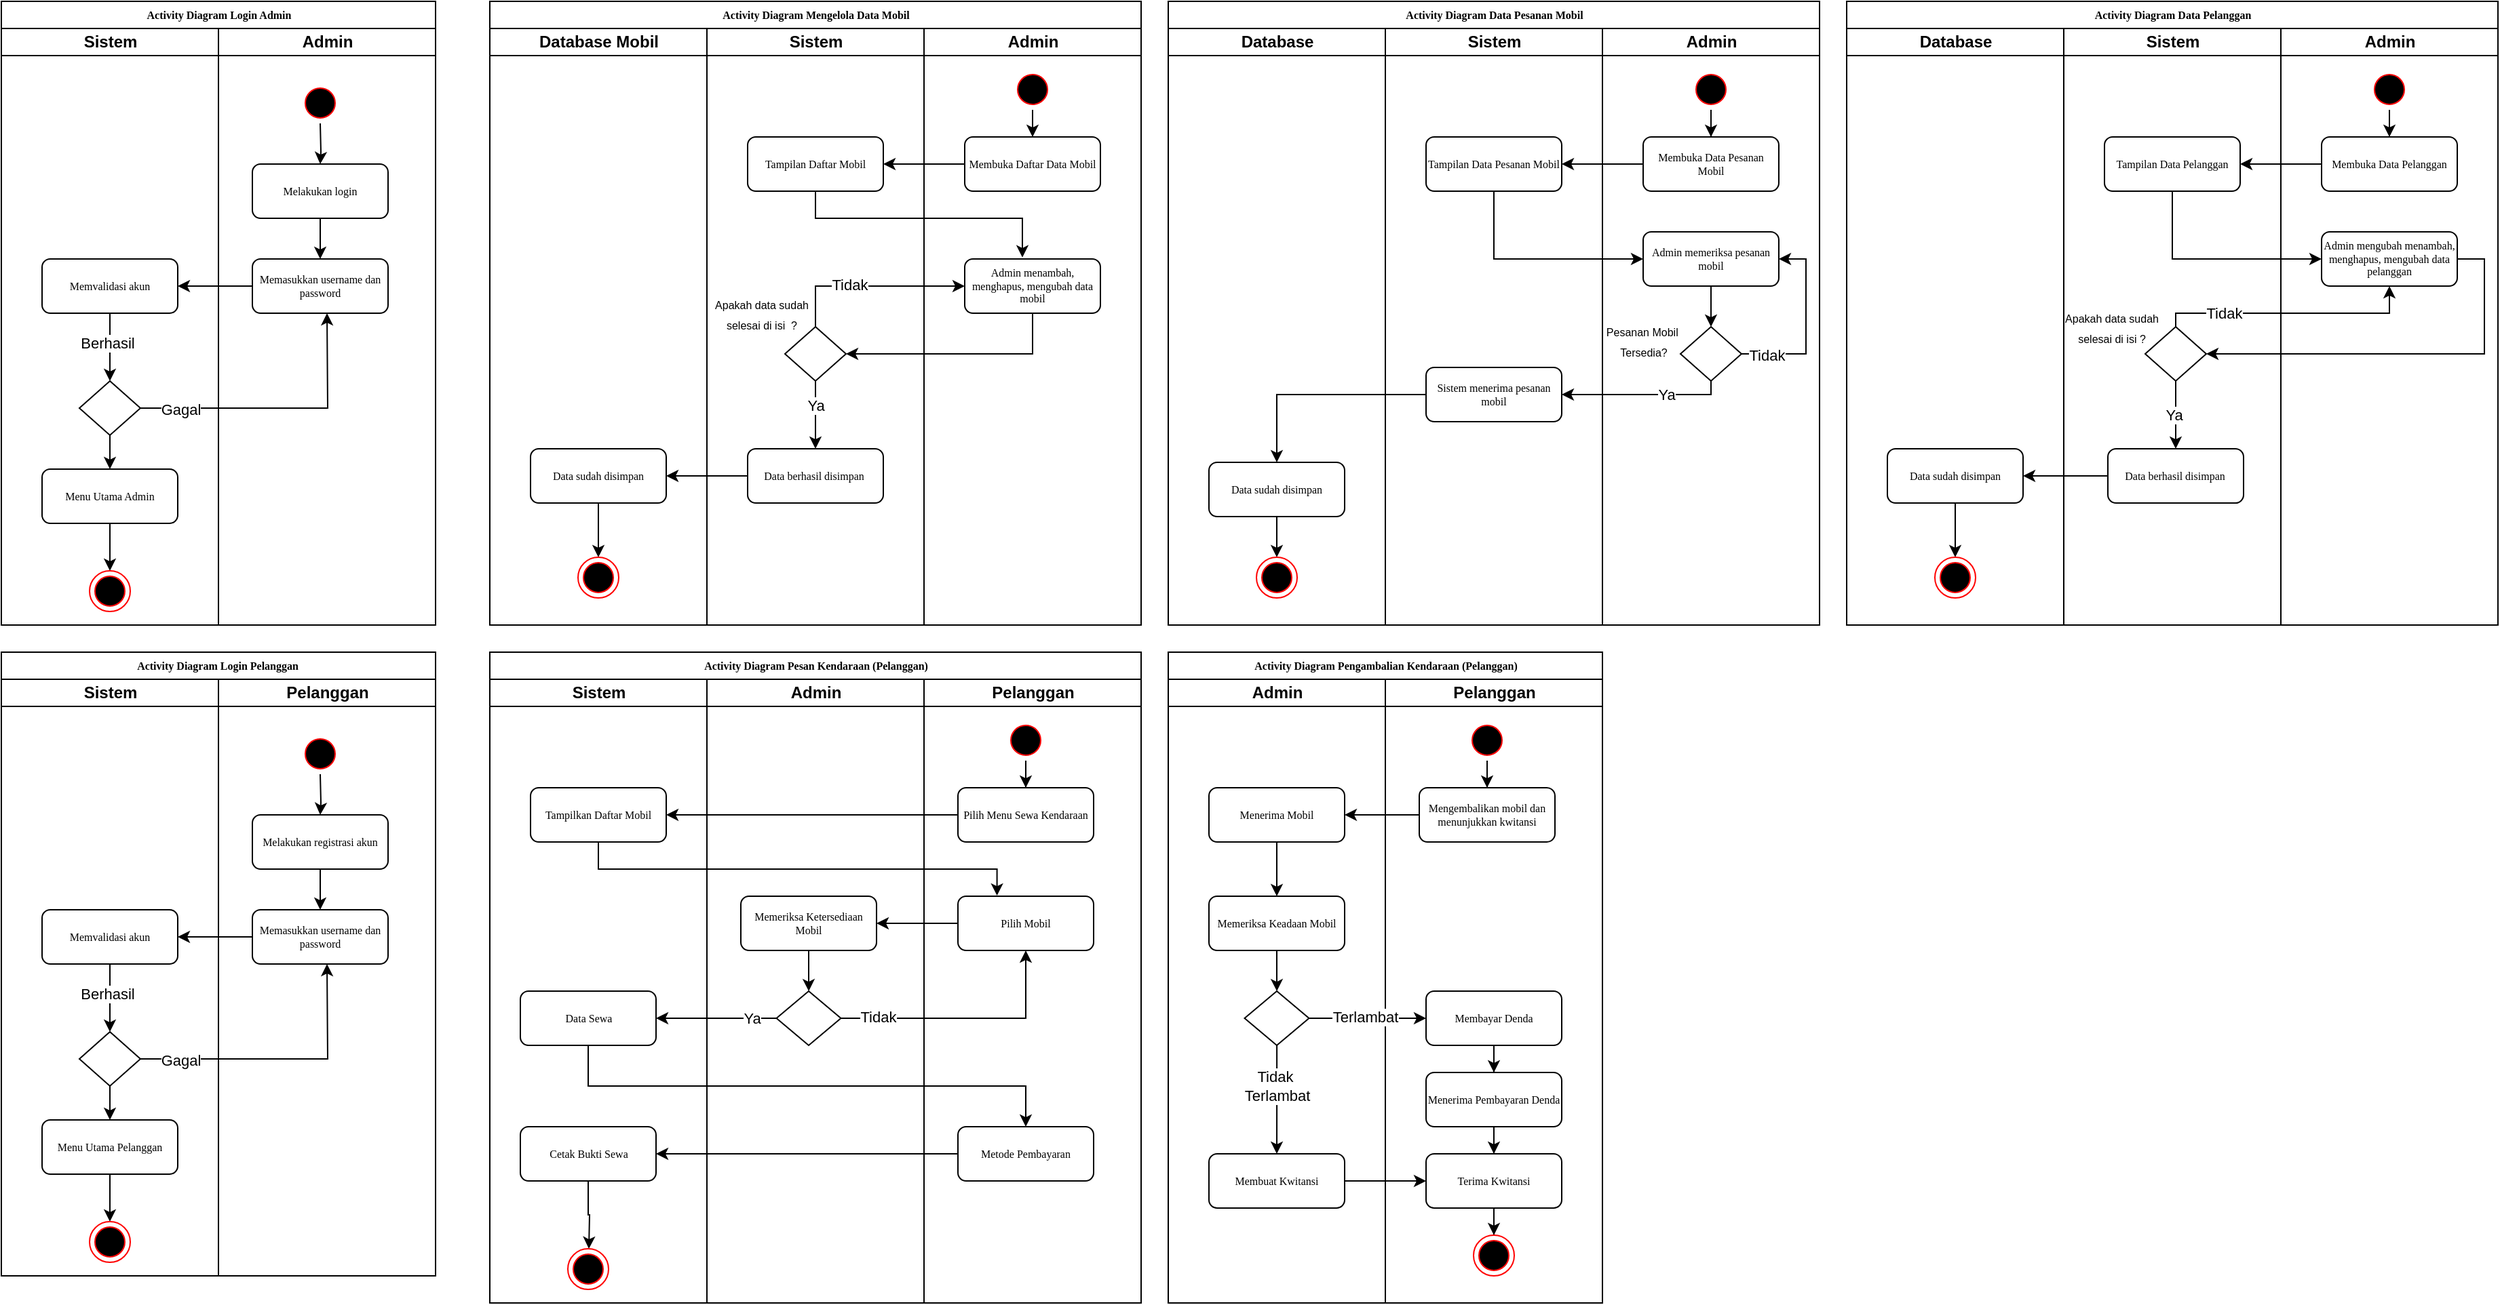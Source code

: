 <mxfile version="24.7.17">
  <diagram name="Activity Diagram" id="74e2e168-ea6b-b213-b513-2b3c1d86103e">
    <mxGraphModel dx="677" dy="403" grid="1" gridSize="10" guides="1" tooltips="1" connect="1" arrows="1" fold="1" page="1" pageScale="1" pageWidth="1100" pageHeight="850" background="none" math="0" shadow="0">
      <root>
        <mxCell id="0" />
        <mxCell id="1" parent="0" />
        <mxCell id="77e6c97f196da883-1" value="Activity Diagram Login Admin" style="swimlane;html=1;childLayout=stackLayout;startSize=20;rounded=0;shadow=0;labelBackgroundColor=none;strokeWidth=1;fontFamily=Verdana;fontSize=8;align=center;" parent="1" vertex="1">
          <mxGeometry x="70" y="40" width="320" height="460" as="geometry" />
        </mxCell>
        <mxCell id="77e6c97f196da883-2" value="Sistem" style="swimlane;html=1;startSize=20;" parent="77e6c97f196da883-1" vertex="1">
          <mxGeometry y="20" width="160" height="440" as="geometry" />
        </mxCell>
        <mxCell id="lRHYsXjtXDdycnp0o3Fx-38" value="" style="edgeStyle=orthogonalEdgeStyle;rounded=0;orthogonalLoop=1;jettySize=auto;html=1;" parent="77e6c97f196da883-2" source="77e6c97f196da883-9" target="lRHYsXjtXDdycnp0o3Fx-37" edge="1">
          <mxGeometry relative="1" as="geometry" />
        </mxCell>
        <mxCell id="lRHYsXjtXDdycnp0o3Fx-41" value="Berhasil" style="edgeLabel;html=1;align=center;verticalAlign=middle;resizable=0;points=[];" parent="lRHYsXjtXDdycnp0o3Fx-38" vertex="1" connectable="0">
          <mxGeometry x="-0.15" y="-2" relative="1" as="geometry">
            <mxPoint as="offset" />
          </mxGeometry>
        </mxCell>
        <mxCell id="77e6c97f196da883-9" value="Memvalidasi akun" style="rounded=1;whiteSpace=wrap;html=1;shadow=0;labelBackgroundColor=none;strokeWidth=1;fontFamily=Verdana;fontSize=8;align=center;" parent="77e6c97f196da883-2" vertex="1">
          <mxGeometry x="30" y="170" width="100" height="40" as="geometry" />
        </mxCell>
        <mxCell id="lRHYsXjtXDdycnp0o3Fx-12" value="" style="edgeStyle=orthogonalEdgeStyle;rounded=0;orthogonalLoop=1;jettySize=auto;html=1;" parent="77e6c97f196da883-2" source="77e6c97f196da883-10" edge="1">
          <mxGeometry relative="1" as="geometry">
            <mxPoint x="80" y="400" as="targetPoint" />
          </mxGeometry>
        </mxCell>
        <mxCell id="77e6c97f196da883-10" value="Menu Utama Admin" style="rounded=1;whiteSpace=wrap;html=1;shadow=0;labelBackgroundColor=none;strokeWidth=1;fontFamily=Verdana;fontSize=8;align=center;" parent="77e6c97f196da883-2" vertex="1">
          <mxGeometry x="30" y="325" width="100" height="40" as="geometry" />
        </mxCell>
        <mxCell id="lRHYsXjtXDdycnp0o3Fx-46" style="edgeStyle=orthogonalEdgeStyle;rounded=0;orthogonalLoop=1;jettySize=auto;html=1;" parent="77e6c97f196da883-2" source="lRHYsXjtXDdycnp0o3Fx-37" target="77e6c97f196da883-10" edge="1">
          <mxGeometry relative="1" as="geometry" />
        </mxCell>
        <mxCell id="lRHYsXjtXDdycnp0o3Fx-37" value="" style="rhombus;whiteSpace=wrap;html=1;" parent="77e6c97f196da883-2" vertex="1">
          <mxGeometry x="57.5" y="260" width="45" height="40" as="geometry" />
        </mxCell>
        <mxCell id="5DnZMwM4dFeDvAwFSHyr-3" value="" style="ellipse;html=1;shape=endState;fillColor=#000000;strokeColor=#ff0000;" parent="77e6c97f196da883-2" vertex="1">
          <mxGeometry x="65" y="400" width="30" height="30" as="geometry" />
        </mxCell>
        <mxCell id="77e6c97f196da883-3" value="Admin" style="swimlane;html=1;startSize=20;" parent="77e6c97f196da883-1" vertex="1">
          <mxGeometry x="160" y="20" width="160" height="440" as="geometry" />
        </mxCell>
        <mxCell id="lRHYsXjtXDdycnp0o3Fx-7" value="Memasukkan username dan password" style="rounded=1;whiteSpace=wrap;html=1;shadow=0;labelBackgroundColor=none;strokeWidth=1;fontFamily=Verdana;fontSize=8;align=center;" parent="77e6c97f196da883-3" vertex="1">
          <mxGeometry x="25" y="170" width="100" height="40" as="geometry" />
        </mxCell>
        <mxCell id="lRHYsXjtXDdycnp0o3Fx-36" value="" style="edgeStyle=orthogonalEdgeStyle;rounded=0;orthogonalLoop=1;jettySize=auto;html=1;" parent="77e6c97f196da883-3" source="77e6c97f196da883-8" target="lRHYsXjtXDdycnp0o3Fx-7" edge="1">
          <mxGeometry relative="1" as="geometry" />
        </mxCell>
        <mxCell id="77e6c97f196da883-8" value="Melakukan login" style="rounded=1;whiteSpace=wrap;html=1;shadow=0;labelBackgroundColor=none;strokeWidth=1;fontFamily=Verdana;fontSize=8;align=center;" parent="77e6c97f196da883-3" vertex="1">
          <mxGeometry x="25" y="100" width="100" height="40" as="geometry" />
        </mxCell>
        <mxCell id="lRHYsXjtXDdycnp0o3Fx-5" value="" style="edgeStyle=orthogonalEdgeStyle;rounded=0;orthogonalLoop=1;jettySize=auto;html=1;" parent="77e6c97f196da883-3" target="77e6c97f196da883-8" edge="1">
          <mxGeometry relative="1" as="geometry">
            <mxPoint x="75" y="70" as="sourcePoint" />
          </mxGeometry>
        </mxCell>
        <mxCell id="5DnZMwM4dFeDvAwFSHyr-4" value="" style="ellipse;html=1;shape=startState;fillColor=#000000;strokeColor=#ff0000;" parent="77e6c97f196da883-3" vertex="1">
          <mxGeometry x="60" y="40" width="30" height="30" as="geometry" />
        </mxCell>
        <mxCell id="lRHYsXjtXDdycnp0o3Fx-9" value="" style="edgeStyle=orthogonalEdgeStyle;rounded=0;orthogonalLoop=1;jettySize=auto;html=1;" parent="77e6c97f196da883-1" source="lRHYsXjtXDdycnp0o3Fx-7" target="77e6c97f196da883-9" edge="1">
          <mxGeometry relative="1" as="geometry" />
        </mxCell>
        <mxCell id="lRHYsXjtXDdycnp0o3Fx-39" style="edgeStyle=orthogonalEdgeStyle;rounded=0;orthogonalLoop=1;jettySize=auto;html=1;" parent="77e6c97f196da883-1" source="lRHYsXjtXDdycnp0o3Fx-37" edge="1">
          <mxGeometry relative="1" as="geometry">
            <mxPoint x="240" y="230" as="targetPoint" />
          </mxGeometry>
        </mxCell>
        <mxCell id="lRHYsXjtXDdycnp0o3Fx-40" value="Gagal" style="edgeLabel;html=1;align=center;verticalAlign=middle;resizable=0;points=[];" parent="lRHYsXjtXDdycnp0o3Fx-39" vertex="1" connectable="0">
          <mxGeometry x="-0.714" y="-1" relative="1" as="geometry">
            <mxPoint as="offset" />
          </mxGeometry>
        </mxCell>
        <mxCell id="lRHYsXjtXDdycnp0o3Fx-13" value="Activity Diagram Mengelola Data Mobil" style="swimlane;html=1;childLayout=stackLayout;startSize=20;rounded=0;shadow=0;labelBackgroundColor=none;strokeWidth=1;fontFamily=Verdana;fontSize=8;align=center;" parent="1" vertex="1">
          <mxGeometry x="430" y="40" width="480" height="460" as="geometry" />
        </mxCell>
        <mxCell id="lRHYsXjtXDdycnp0o3Fx-14" value="Database Mobil" style="swimlane;html=1;startSize=20;" parent="lRHYsXjtXDdycnp0o3Fx-13" vertex="1">
          <mxGeometry y="20" width="160" height="440" as="geometry" />
        </mxCell>
        <mxCell id="lRHYsXjtXDdycnp0o3Fx-61" value="" style="edgeStyle=orthogonalEdgeStyle;rounded=0;orthogonalLoop=1;jettySize=auto;html=1;" parent="lRHYsXjtXDdycnp0o3Fx-14" source="lRHYsXjtXDdycnp0o3Fx-59" edge="1">
          <mxGeometry relative="1" as="geometry">
            <mxPoint x="80" y="390" as="targetPoint" />
          </mxGeometry>
        </mxCell>
        <mxCell id="lRHYsXjtXDdycnp0o3Fx-59" value="Data sudah disimpan" style="rounded=1;whiteSpace=wrap;html=1;shadow=0;labelBackgroundColor=none;strokeWidth=1;fontFamily=Verdana;fontSize=8;align=center;" parent="lRHYsXjtXDdycnp0o3Fx-14" vertex="1">
          <mxGeometry x="30" y="310" width="100" height="40" as="geometry" />
        </mxCell>
        <mxCell id="5DnZMwM4dFeDvAwFSHyr-6" value="" style="ellipse;html=1;shape=endState;fillColor=#000000;strokeColor=#ff0000;" parent="lRHYsXjtXDdycnp0o3Fx-14" vertex="1">
          <mxGeometry x="65" y="390" width="30" height="30" as="geometry" />
        </mxCell>
        <mxCell id="lRHYsXjtXDdycnp0o3Fx-23" value="Sistem" style="swimlane;html=1;startSize=20;" parent="lRHYsXjtXDdycnp0o3Fx-13" vertex="1">
          <mxGeometry x="160" y="20" width="160" height="440" as="geometry" />
        </mxCell>
        <mxCell id="lRHYsXjtXDdycnp0o3Fx-25" value="Tampilan Daftar Mobil" style="rounded=1;whiteSpace=wrap;html=1;shadow=0;labelBackgroundColor=none;strokeWidth=1;fontFamily=Verdana;fontSize=8;align=center;" parent="lRHYsXjtXDdycnp0o3Fx-23" vertex="1">
          <mxGeometry x="30" y="80" width="100" height="40" as="geometry" />
        </mxCell>
        <mxCell id="lRHYsXjtXDdycnp0o3Fx-29" value="" style="rhombus;whiteSpace=wrap;html=1;" parent="lRHYsXjtXDdycnp0o3Fx-23" vertex="1">
          <mxGeometry x="57.5" y="220" width="45" height="40" as="geometry" />
        </mxCell>
        <mxCell id="lRHYsXjtXDdycnp0o3Fx-35" value="Data berhasil disimpan&amp;nbsp;" style="rounded=1;whiteSpace=wrap;html=1;shadow=0;labelBackgroundColor=none;strokeWidth=1;fontFamily=Verdana;fontSize=8;align=center;" parent="lRHYsXjtXDdycnp0o3Fx-23" vertex="1">
          <mxGeometry x="30" y="310" width="100" height="40" as="geometry" />
        </mxCell>
        <mxCell id="lRHYsXjtXDdycnp0o3Fx-32" value="" style="edgeStyle=orthogonalEdgeStyle;rounded=0;orthogonalLoop=1;jettySize=auto;html=1;" parent="lRHYsXjtXDdycnp0o3Fx-23" source="lRHYsXjtXDdycnp0o3Fx-29" target="lRHYsXjtXDdycnp0o3Fx-35" edge="1">
          <mxGeometry relative="1" as="geometry" />
        </mxCell>
        <mxCell id="lRHYsXjtXDdycnp0o3Fx-33" value="Ya" style="edgeLabel;html=1;align=center;verticalAlign=middle;resizable=0;points=[];" parent="lRHYsXjtXDdycnp0o3Fx-32" vertex="1" connectable="0">
          <mxGeometry x="-0.279" relative="1" as="geometry">
            <mxPoint as="offset" />
          </mxGeometry>
        </mxCell>
        <mxCell id="lRHYsXjtXDdycnp0o3Fx-58" value="&lt;font style=&quot;font-size: 8px;&quot;&gt;Apakah data sudah&lt;/font&gt;&lt;div&gt;&lt;font style=&quot;font-size: 8px;&quot;&gt;selesai di isi&amp;nbsp; ?&lt;/font&gt;&lt;/div&gt;" style="text;html=1;align=center;verticalAlign=middle;resizable=0;points=[];autosize=1;strokeColor=none;fillColor=none;" parent="lRHYsXjtXDdycnp0o3Fx-23" vertex="1">
          <mxGeometry x="-5" y="190" width="90" height="40" as="geometry" />
        </mxCell>
        <mxCell id="lRHYsXjtXDdycnp0o3Fx-47" value="Admin" style="swimlane;html=1;startSize=20;" parent="lRHYsXjtXDdycnp0o3Fx-13" vertex="1">
          <mxGeometry x="320" y="20" width="160" height="440" as="geometry" />
        </mxCell>
        <mxCell id="lRHYsXjtXDdycnp0o3Fx-49" value="Membuka Daftar Data Mobil" style="rounded=1;whiteSpace=wrap;html=1;shadow=0;labelBackgroundColor=none;strokeWidth=1;fontFamily=Verdana;fontSize=8;align=center;" parent="lRHYsXjtXDdycnp0o3Fx-47" vertex="1">
          <mxGeometry x="30" y="80" width="100" height="40" as="geometry" />
        </mxCell>
        <mxCell id="lRHYsXjtXDdycnp0o3Fx-52" value="Admin menambah, menghapus, mengubah data mobil" style="rounded=1;whiteSpace=wrap;html=1;shadow=0;labelBackgroundColor=none;strokeWidth=1;fontFamily=Verdana;fontSize=8;align=center;" parent="lRHYsXjtXDdycnp0o3Fx-47" vertex="1">
          <mxGeometry x="30" y="170" width="100" height="40" as="geometry" />
        </mxCell>
        <mxCell id="9JvGup9DWw_j9ejDb0ce-57" value="" style="edgeStyle=orthogonalEdgeStyle;rounded=0;orthogonalLoop=1;jettySize=auto;html=1;" edge="1" parent="lRHYsXjtXDdycnp0o3Fx-47" source="5DnZMwM4dFeDvAwFSHyr-7" target="lRHYsXjtXDdycnp0o3Fx-49">
          <mxGeometry relative="1" as="geometry" />
        </mxCell>
        <mxCell id="5DnZMwM4dFeDvAwFSHyr-7" value="" style="ellipse;html=1;shape=startState;fillColor=#000000;strokeColor=#ff0000;" parent="lRHYsXjtXDdycnp0o3Fx-47" vertex="1">
          <mxGeometry x="65" y="30" width="30" height="30" as="geometry" />
        </mxCell>
        <mxCell id="lRHYsXjtXDdycnp0o3Fx-31" value="" style="edgeStyle=orthogonalEdgeStyle;rounded=0;orthogonalLoop=1;jettySize=auto;html=1;entryX=0.425;entryY=-0.028;entryDx=0;entryDy=0;entryPerimeter=0;" parent="lRHYsXjtXDdycnp0o3Fx-47" source="lRHYsXjtXDdycnp0o3Fx-25" target="lRHYsXjtXDdycnp0o3Fx-52" edge="1">
          <mxGeometry relative="1" as="geometry">
            <Array as="points">
              <mxPoint x="-80" y="140" />
              <mxPoint x="73" y="140" />
            </Array>
          </mxGeometry>
        </mxCell>
        <mxCell id="lRHYsXjtXDdycnp0o3Fx-54" value="" style="edgeStyle=orthogonalEdgeStyle;rounded=0;orthogonalLoop=1;jettySize=auto;html=1;" parent="lRHYsXjtXDdycnp0o3Fx-13" source="lRHYsXjtXDdycnp0o3Fx-49" target="lRHYsXjtXDdycnp0o3Fx-25" edge="1">
          <mxGeometry relative="1" as="geometry" />
        </mxCell>
        <mxCell id="lRHYsXjtXDdycnp0o3Fx-55" style="edgeStyle=orthogonalEdgeStyle;rounded=0;orthogonalLoop=1;jettySize=auto;html=1;entryX=1;entryY=0.5;entryDx=0;entryDy=0;" parent="lRHYsXjtXDdycnp0o3Fx-13" source="lRHYsXjtXDdycnp0o3Fx-52" target="lRHYsXjtXDdycnp0o3Fx-29" edge="1">
          <mxGeometry relative="1" as="geometry">
            <Array as="points">
              <mxPoint x="400" y="260" />
            </Array>
          </mxGeometry>
        </mxCell>
        <mxCell id="lRHYsXjtXDdycnp0o3Fx-56" style="edgeStyle=orthogonalEdgeStyle;rounded=0;orthogonalLoop=1;jettySize=auto;html=1;entryX=0;entryY=0.5;entryDx=0;entryDy=0;" parent="lRHYsXjtXDdycnp0o3Fx-13" source="lRHYsXjtXDdycnp0o3Fx-29" target="lRHYsXjtXDdycnp0o3Fx-52" edge="1">
          <mxGeometry relative="1" as="geometry">
            <Array as="points">
              <mxPoint x="240" y="210" />
            </Array>
            <mxPoint x="340" y="200" as="targetPoint" />
          </mxGeometry>
        </mxCell>
        <mxCell id="9JvGup9DWw_j9ejDb0ce-164" value="Tidak" style="edgeLabel;html=1;align=center;verticalAlign=middle;resizable=0;points=[];" vertex="1" connectable="0" parent="lRHYsXjtXDdycnp0o3Fx-56">
          <mxGeometry x="-0.216" y="1" relative="1" as="geometry">
            <mxPoint as="offset" />
          </mxGeometry>
        </mxCell>
        <mxCell id="lRHYsXjtXDdycnp0o3Fx-60" style="edgeStyle=orthogonalEdgeStyle;rounded=0;orthogonalLoop=1;jettySize=auto;html=1;entryX=1;entryY=0.5;entryDx=0;entryDy=0;" parent="lRHYsXjtXDdycnp0o3Fx-13" source="lRHYsXjtXDdycnp0o3Fx-35" target="lRHYsXjtXDdycnp0o3Fx-59" edge="1">
          <mxGeometry relative="1" as="geometry" />
        </mxCell>
        <mxCell id="lRHYsXjtXDdycnp0o3Fx-62" value="Activity Diagram Pesan Kendaraan (Pelanggan)" style="swimlane;html=1;childLayout=stackLayout;startSize=20;rounded=0;shadow=0;labelBackgroundColor=none;strokeWidth=1;fontFamily=Verdana;fontSize=8;align=center;" parent="1" vertex="1">
          <mxGeometry x="430" y="520" width="480" height="480" as="geometry" />
        </mxCell>
        <mxCell id="lRHYsXjtXDdycnp0o3Fx-63" value="Sistem" style="swimlane;html=1;startSize=20;" parent="lRHYsXjtXDdycnp0o3Fx-62" vertex="1">
          <mxGeometry y="20" width="160" height="460" as="geometry" />
        </mxCell>
        <mxCell id="lRHYsXjtXDdycnp0o3Fx-66" value="Data Sewa" style="rounded=1;whiteSpace=wrap;html=1;shadow=0;labelBackgroundColor=none;strokeWidth=1;fontFamily=Verdana;fontSize=8;align=center;" parent="lRHYsXjtXDdycnp0o3Fx-63" vertex="1">
          <mxGeometry x="22.5" y="230" width="100" height="40" as="geometry" />
        </mxCell>
        <mxCell id="5DnZMwM4dFeDvAwFSHyr-11" value="" style="edgeStyle=orthogonalEdgeStyle;rounded=0;orthogonalLoop=1;jettySize=auto;html=1;" parent="lRHYsXjtXDdycnp0o3Fx-63" source="lRHYsXjtXDdycnp0o3Fx-68" edge="1">
          <mxGeometry relative="1" as="geometry">
            <mxPoint x="73" y="420" as="targetPoint" />
          </mxGeometry>
        </mxCell>
        <mxCell id="lRHYsXjtXDdycnp0o3Fx-68" value="Cetak Bukti Sewa" style="rounded=1;whiteSpace=wrap;html=1;shadow=0;labelBackgroundColor=none;strokeWidth=1;fontFamily=Verdana;fontSize=8;align=center;" parent="lRHYsXjtXDdycnp0o3Fx-63" vertex="1">
          <mxGeometry x="22.5" y="330" width="100" height="40" as="geometry" />
        </mxCell>
        <mxCell id="lRHYsXjtXDdycnp0o3Fx-81" value="Tampilkan Daftar Mobil" style="rounded=1;whiteSpace=wrap;html=1;shadow=0;labelBackgroundColor=none;strokeWidth=1;fontFamily=Verdana;fontSize=8;align=center;" parent="lRHYsXjtXDdycnp0o3Fx-63" vertex="1">
          <mxGeometry x="30" y="80" width="100" height="40" as="geometry" />
        </mxCell>
        <mxCell id="5DnZMwM4dFeDvAwFSHyr-10" value="" style="ellipse;html=1;shape=endState;fillColor=#000000;strokeColor=#ff0000;" parent="lRHYsXjtXDdycnp0o3Fx-63" vertex="1">
          <mxGeometry x="57.5" y="420" width="30" height="30" as="geometry" />
        </mxCell>
        <mxCell id="lRHYsXjtXDdycnp0o3Fx-83" value="" style="edgeStyle=orthogonalEdgeStyle;rounded=0;orthogonalLoop=1;jettySize=auto;html=1;" parent="lRHYsXjtXDdycnp0o3Fx-62" source="lRHYsXjtXDdycnp0o3Fx-76" target="lRHYsXjtXDdycnp0o3Fx-81" edge="1">
          <mxGeometry relative="1" as="geometry" />
        </mxCell>
        <mxCell id="lRHYsXjtXDdycnp0o3Fx-84" style="edgeStyle=orthogonalEdgeStyle;rounded=0;orthogonalLoop=1;jettySize=auto;html=1;entryX=0.288;entryY=-0.011;entryDx=0;entryDy=0;entryPerimeter=0;" parent="lRHYsXjtXDdycnp0o3Fx-62" source="lRHYsXjtXDdycnp0o3Fx-81" target="lRHYsXjtXDdycnp0o3Fx-73" edge="1">
          <mxGeometry relative="1" as="geometry">
            <Array as="points">
              <mxPoint x="80" y="160" />
              <mxPoint x="374" y="160" />
            </Array>
          </mxGeometry>
        </mxCell>
        <mxCell id="9JvGup9DWw_j9ejDb0ce-27" value="Admin" style="swimlane;html=1;startSize=20;" vertex="1" parent="lRHYsXjtXDdycnp0o3Fx-62">
          <mxGeometry x="160" y="20" width="160" height="460" as="geometry">
            <mxRectangle x="160" y="20" width="40" height="480" as="alternateBounds" />
          </mxGeometry>
        </mxCell>
        <mxCell id="9JvGup9DWw_j9ejDb0ce-40" value="" style="edgeStyle=orthogonalEdgeStyle;rounded=0;orthogonalLoop=1;jettySize=auto;html=1;" edge="1" parent="9JvGup9DWw_j9ejDb0ce-27" source="9JvGup9DWw_j9ejDb0ce-28" target="9JvGup9DWw_j9ejDb0ce-36">
          <mxGeometry relative="1" as="geometry" />
        </mxCell>
        <mxCell id="9JvGup9DWw_j9ejDb0ce-28" value="Memeriksa Ketersediaan Mobil" style="rounded=1;whiteSpace=wrap;html=1;shadow=0;labelBackgroundColor=none;strokeWidth=1;fontFamily=Verdana;fontSize=8;align=center;" vertex="1" parent="9JvGup9DWw_j9ejDb0ce-27">
          <mxGeometry x="25" y="160" width="100" height="40" as="geometry" />
        </mxCell>
        <mxCell id="9JvGup9DWw_j9ejDb0ce-36" value="" style="rhombus;whiteSpace=wrap;html=1;" vertex="1" parent="9JvGup9DWw_j9ejDb0ce-27">
          <mxGeometry x="51.25" y="230" width="47.5" height="40" as="geometry" />
        </mxCell>
        <mxCell id="lRHYsXjtXDdycnp0o3Fx-72" value="Pelanggan" style="swimlane;html=1;startSize=20;" parent="lRHYsXjtXDdycnp0o3Fx-62" vertex="1">
          <mxGeometry x="320" y="20" width="160" height="460" as="geometry">
            <mxRectangle x="160" y="20" width="40" height="480" as="alternateBounds" />
          </mxGeometry>
        </mxCell>
        <mxCell id="lRHYsXjtXDdycnp0o3Fx-73" value="Pilih Mobil" style="rounded=1;whiteSpace=wrap;html=1;shadow=0;labelBackgroundColor=none;strokeWidth=1;fontFamily=Verdana;fontSize=8;align=center;" parent="lRHYsXjtXDdycnp0o3Fx-72" vertex="1">
          <mxGeometry x="25" y="160" width="100" height="40" as="geometry" />
        </mxCell>
        <mxCell id="lRHYsXjtXDdycnp0o3Fx-76" value="Pilih Menu Sewa Kendaraan" style="rounded=1;whiteSpace=wrap;html=1;shadow=0;labelBackgroundColor=none;strokeWidth=1;fontFamily=Verdana;fontSize=8;align=center;" parent="lRHYsXjtXDdycnp0o3Fx-72" vertex="1">
          <mxGeometry x="25" y="80" width="100" height="40" as="geometry" />
        </mxCell>
        <mxCell id="lRHYsXjtXDdycnp0o3Fx-82" value="Metode Pembayaran" style="rounded=1;whiteSpace=wrap;html=1;shadow=0;labelBackgroundColor=none;strokeWidth=1;fontFamily=Verdana;fontSize=8;align=center;" parent="lRHYsXjtXDdycnp0o3Fx-72" vertex="1">
          <mxGeometry x="25" y="330" width="100" height="40" as="geometry" />
        </mxCell>
        <mxCell id="9JvGup9DWw_j9ejDb0ce-35" value="" style="edgeStyle=orthogonalEdgeStyle;rounded=0;orthogonalLoop=1;jettySize=auto;html=1;" edge="1" parent="lRHYsXjtXDdycnp0o3Fx-72" source="5DnZMwM4dFeDvAwFSHyr-9" target="lRHYsXjtXDdycnp0o3Fx-76">
          <mxGeometry relative="1" as="geometry" />
        </mxCell>
        <mxCell id="5DnZMwM4dFeDvAwFSHyr-9" value="" style="ellipse;html=1;shape=startState;fillColor=#000000;strokeColor=#ff0000;" parent="lRHYsXjtXDdycnp0o3Fx-72" vertex="1">
          <mxGeometry x="60" y="30" width="30" height="30" as="geometry" />
        </mxCell>
        <mxCell id="9JvGup9DWw_j9ejDb0ce-34" value="" style="edgeStyle=orthogonalEdgeStyle;rounded=0;orthogonalLoop=1;jettySize=auto;html=1;" edge="1" parent="lRHYsXjtXDdycnp0o3Fx-62" source="lRHYsXjtXDdycnp0o3Fx-73" target="9JvGup9DWw_j9ejDb0ce-28">
          <mxGeometry relative="1" as="geometry" />
        </mxCell>
        <mxCell id="9JvGup9DWw_j9ejDb0ce-38" style="edgeStyle=orthogonalEdgeStyle;rounded=0;orthogonalLoop=1;jettySize=auto;html=1;entryX=1;entryY=0.5;entryDx=0;entryDy=0;" edge="1" parent="lRHYsXjtXDdycnp0o3Fx-62" source="lRHYsXjtXDdycnp0o3Fx-82" target="lRHYsXjtXDdycnp0o3Fx-68">
          <mxGeometry relative="1" as="geometry" />
        </mxCell>
        <mxCell id="9JvGup9DWw_j9ejDb0ce-41" style="edgeStyle=orthogonalEdgeStyle;rounded=0;orthogonalLoop=1;jettySize=auto;html=1;entryX=0.5;entryY=1;entryDx=0;entryDy=0;" edge="1" parent="lRHYsXjtXDdycnp0o3Fx-62" source="9JvGup9DWw_j9ejDb0ce-36" target="lRHYsXjtXDdycnp0o3Fx-73">
          <mxGeometry relative="1" as="geometry" />
        </mxCell>
        <mxCell id="9JvGup9DWw_j9ejDb0ce-50" value="Tidak" style="edgeLabel;html=1;align=center;verticalAlign=middle;resizable=0;points=[];" vertex="1" connectable="0" parent="9JvGup9DWw_j9ejDb0ce-41">
          <mxGeometry x="-0.715" y="1" relative="1" as="geometry">
            <mxPoint as="offset" />
          </mxGeometry>
        </mxCell>
        <mxCell id="9JvGup9DWw_j9ejDb0ce-46" value="" style="edgeStyle=orthogonalEdgeStyle;rounded=0;orthogonalLoop=1;jettySize=auto;html=1;" edge="1" parent="lRHYsXjtXDdycnp0o3Fx-62" source="9JvGup9DWw_j9ejDb0ce-36" target="lRHYsXjtXDdycnp0o3Fx-66">
          <mxGeometry relative="1" as="geometry" />
        </mxCell>
        <mxCell id="9JvGup9DWw_j9ejDb0ce-49" value="Ya" style="edgeLabel;html=1;align=center;verticalAlign=middle;resizable=0;points=[];" vertex="1" connectable="0" parent="9JvGup9DWw_j9ejDb0ce-46">
          <mxGeometry x="-0.572" relative="1" as="geometry">
            <mxPoint as="offset" />
          </mxGeometry>
        </mxCell>
        <mxCell id="9JvGup9DWw_j9ejDb0ce-52" style="edgeStyle=orthogonalEdgeStyle;rounded=0;orthogonalLoop=1;jettySize=auto;html=1;" edge="1" parent="lRHYsXjtXDdycnp0o3Fx-62" source="lRHYsXjtXDdycnp0o3Fx-66" target="lRHYsXjtXDdycnp0o3Fx-82">
          <mxGeometry relative="1" as="geometry">
            <Array as="points">
              <mxPoint x="73" y="320" />
              <mxPoint x="395" y="320" />
            </Array>
          </mxGeometry>
        </mxCell>
        <mxCell id="9JvGup9DWw_j9ejDb0ce-1" value="Activity Diagram Login Pelanggan&amp;nbsp;" style="swimlane;html=1;childLayout=stackLayout;startSize=20;rounded=0;shadow=0;labelBackgroundColor=none;strokeWidth=1;fontFamily=Verdana;fontSize=8;align=center;" vertex="1" parent="1">
          <mxGeometry x="70" y="520" width="320" height="460" as="geometry" />
        </mxCell>
        <mxCell id="9JvGup9DWw_j9ejDb0ce-2" value="Sistem" style="swimlane;html=1;startSize=20;" vertex="1" parent="9JvGup9DWw_j9ejDb0ce-1">
          <mxGeometry y="20" width="160" height="440" as="geometry" />
        </mxCell>
        <mxCell id="9JvGup9DWw_j9ejDb0ce-3" value="" style="edgeStyle=orthogonalEdgeStyle;rounded=0;orthogonalLoop=1;jettySize=auto;html=1;" edge="1" parent="9JvGup9DWw_j9ejDb0ce-2" source="9JvGup9DWw_j9ejDb0ce-5" target="9JvGup9DWw_j9ejDb0ce-9">
          <mxGeometry relative="1" as="geometry" />
        </mxCell>
        <mxCell id="9JvGup9DWw_j9ejDb0ce-4" value="Berhasil" style="edgeLabel;html=1;align=center;verticalAlign=middle;resizable=0;points=[];" vertex="1" connectable="0" parent="9JvGup9DWw_j9ejDb0ce-3">
          <mxGeometry x="-0.15" y="-2" relative="1" as="geometry">
            <mxPoint as="offset" />
          </mxGeometry>
        </mxCell>
        <mxCell id="9JvGup9DWw_j9ejDb0ce-5" value="Memvalidasi akun" style="rounded=1;whiteSpace=wrap;html=1;shadow=0;labelBackgroundColor=none;strokeWidth=1;fontFamily=Verdana;fontSize=8;align=center;" vertex="1" parent="9JvGup9DWw_j9ejDb0ce-2">
          <mxGeometry x="30" y="170" width="100" height="40" as="geometry" />
        </mxCell>
        <mxCell id="9JvGup9DWw_j9ejDb0ce-6" value="" style="edgeStyle=orthogonalEdgeStyle;rounded=0;orthogonalLoop=1;jettySize=auto;html=1;" edge="1" parent="9JvGup9DWw_j9ejDb0ce-2" source="9JvGup9DWw_j9ejDb0ce-7">
          <mxGeometry relative="1" as="geometry">
            <mxPoint x="80" y="400" as="targetPoint" />
          </mxGeometry>
        </mxCell>
        <mxCell id="9JvGup9DWw_j9ejDb0ce-7" value="Menu Utama Pelanggan" style="rounded=1;whiteSpace=wrap;html=1;shadow=0;labelBackgroundColor=none;strokeWidth=1;fontFamily=Verdana;fontSize=8;align=center;" vertex="1" parent="9JvGup9DWw_j9ejDb0ce-2">
          <mxGeometry x="30" y="325" width="100" height="40" as="geometry" />
        </mxCell>
        <mxCell id="9JvGup9DWw_j9ejDb0ce-8" style="edgeStyle=orthogonalEdgeStyle;rounded=0;orthogonalLoop=1;jettySize=auto;html=1;" edge="1" parent="9JvGup9DWw_j9ejDb0ce-2" source="9JvGup9DWw_j9ejDb0ce-9" target="9JvGup9DWw_j9ejDb0ce-7">
          <mxGeometry relative="1" as="geometry" />
        </mxCell>
        <mxCell id="9JvGup9DWw_j9ejDb0ce-9" value="" style="rhombus;whiteSpace=wrap;html=1;" vertex="1" parent="9JvGup9DWw_j9ejDb0ce-2">
          <mxGeometry x="57.5" y="260" width="45" height="40" as="geometry" />
        </mxCell>
        <mxCell id="9JvGup9DWw_j9ejDb0ce-10" value="" style="ellipse;html=1;shape=endState;fillColor=#000000;strokeColor=#ff0000;" vertex="1" parent="9JvGup9DWw_j9ejDb0ce-2">
          <mxGeometry x="65" y="400" width="30" height="30" as="geometry" />
        </mxCell>
        <mxCell id="9JvGup9DWw_j9ejDb0ce-11" value="Pelanggan" style="swimlane;html=1;startSize=20;" vertex="1" parent="9JvGup9DWw_j9ejDb0ce-1">
          <mxGeometry x="160" y="20" width="160" height="440" as="geometry" />
        </mxCell>
        <mxCell id="9JvGup9DWw_j9ejDb0ce-12" value="Memasukkan username dan password" style="rounded=1;whiteSpace=wrap;html=1;shadow=0;labelBackgroundColor=none;strokeWidth=1;fontFamily=Verdana;fontSize=8;align=center;" vertex="1" parent="9JvGup9DWw_j9ejDb0ce-11">
          <mxGeometry x="25" y="170" width="100" height="40" as="geometry" />
        </mxCell>
        <mxCell id="9JvGup9DWw_j9ejDb0ce-13" value="" style="edgeStyle=orthogonalEdgeStyle;rounded=0;orthogonalLoop=1;jettySize=auto;html=1;" edge="1" parent="9JvGup9DWw_j9ejDb0ce-11" source="9JvGup9DWw_j9ejDb0ce-14" target="9JvGup9DWw_j9ejDb0ce-12">
          <mxGeometry relative="1" as="geometry" />
        </mxCell>
        <mxCell id="9JvGup9DWw_j9ejDb0ce-14" value="Melakukan registrasi akun" style="rounded=1;whiteSpace=wrap;html=1;shadow=0;labelBackgroundColor=none;strokeWidth=1;fontFamily=Verdana;fontSize=8;align=center;" vertex="1" parent="9JvGup9DWw_j9ejDb0ce-11">
          <mxGeometry x="25" y="100" width="100" height="40" as="geometry" />
        </mxCell>
        <mxCell id="9JvGup9DWw_j9ejDb0ce-15" value="" style="edgeStyle=orthogonalEdgeStyle;rounded=0;orthogonalLoop=1;jettySize=auto;html=1;" edge="1" parent="9JvGup9DWw_j9ejDb0ce-11" target="9JvGup9DWw_j9ejDb0ce-14">
          <mxGeometry relative="1" as="geometry">
            <mxPoint x="75" y="70" as="sourcePoint" />
          </mxGeometry>
        </mxCell>
        <mxCell id="9JvGup9DWw_j9ejDb0ce-16" value="" style="ellipse;html=1;shape=startState;fillColor=#000000;strokeColor=#ff0000;" vertex="1" parent="9JvGup9DWw_j9ejDb0ce-11">
          <mxGeometry x="60" y="40" width="30" height="30" as="geometry" />
        </mxCell>
        <mxCell id="9JvGup9DWw_j9ejDb0ce-17" value="" style="edgeStyle=orthogonalEdgeStyle;rounded=0;orthogonalLoop=1;jettySize=auto;html=1;" edge="1" parent="9JvGup9DWw_j9ejDb0ce-1" source="9JvGup9DWw_j9ejDb0ce-12" target="9JvGup9DWw_j9ejDb0ce-5">
          <mxGeometry relative="1" as="geometry" />
        </mxCell>
        <mxCell id="9JvGup9DWw_j9ejDb0ce-18" style="edgeStyle=orthogonalEdgeStyle;rounded=0;orthogonalLoop=1;jettySize=auto;html=1;" edge="1" parent="9JvGup9DWw_j9ejDb0ce-1" source="9JvGup9DWw_j9ejDb0ce-9">
          <mxGeometry relative="1" as="geometry">
            <mxPoint x="240" y="230" as="targetPoint" />
          </mxGeometry>
        </mxCell>
        <mxCell id="9JvGup9DWw_j9ejDb0ce-19" value="Gagal" style="edgeLabel;html=1;align=center;verticalAlign=middle;resizable=0;points=[];" vertex="1" connectable="0" parent="9JvGup9DWw_j9ejDb0ce-18">
          <mxGeometry x="-0.714" y="-1" relative="1" as="geometry">
            <mxPoint as="offset" />
          </mxGeometry>
        </mxCell>
        <mxCell id="9JvGup9DWw_j9ejDb0ce-58" value="Activity Diagram Pengambalian Kendaraan (Pelanggan)" style="swimlane;html=1;childLayout=stackLayout;startSize=20;rounded=0;shadow=0;labelBackgroundColor=none;strokeWidth=1;fontFamily=Verdana;fontSize=8;align=center;" vertex="1" parent="1">
          <mxGeometry x="930" y="520" width="320" height="480" as="geometry" />
        </mxCell>
        <mxCell id="9JvGup9DWw_j9ejDb0ce-67" value="Admin" style="swimlane;html=1;startSize=20;" vertex="1" parent="9JvGup9DWw_j9ejDb0ce-58">
          <mxGeometry y="20" width="160" height="460" as="geometry">
            <mxRectangle x="160" y="20" width="40" height="480" as="alternateBounds" />
          </mxGeometry>
        </mxCell>
        <mxCell id="9JvGup9DWw_j9ejDb0ce-90" value="" style="edgeStyle=orthogonalEdgeStyle;rounded=0;orthogonalLoop=1;jettySize=auto;html=1;" edge="1" parent="9JvGup9DWw_j9ejDb0ce-67" source="9JvGup9DWw_j9ejDb0ce-69" target="9JvGup9DWw_j9ejDb0ce-70">
          <mxGeometry relative="1" as="geometry" />
        </mxCell>
        <mxCell id="9JvGup9DWw_j9ejDb0ce-69" value="Memeriksa Keadaan Mobil" style="rounded=1;whiteSpace=wrap;html=1;shadow=0;labelBackgroundColor=none;strokeWidth=1;fontFamily=Verdana;fontSize=8;align=center;" vertex="1" parent="9JvGup9DWw_j9ejDb0ce-67">
          <mxGeometry x="30" y="160" width="100" height="40" as="geometry" />
        </mxCell>
        <mxCell id="9JvGup9DWw_j9ejDb0ce-70" value="" style="rhombus;whiteSpace=wrap;html=1;" vertex="1" parent="9JvGup9DWw_j9ejDb0ce-67">
          <mxGeometry x="56.25" y="230" width="47.5" height="40" as="geometry" />
        </mxCell>
        <mxCell id="9JvGup9DWw_j9ejDb0ce-88" value="" style="edgeStyle=orthogonalEdgeStyle;rounded=0;orthogonalLoop=1;jettySize=auto;html=1;entryX=0.5;entryY=0;entryDx=0;entryDy=0;" edge="1" parent="9JvGup9DWw_j9ejDb0ce-67" source="9JvGup9DWw_j9ejDb0ce-84" target="9JvGup9DWw_j9ejDb0ce-69">
          <mxGeometry relative="1" as="geometry" />
        </mxCell>
        <mxCell id="9JvGup9DWw_j9ejDb0ce-84" value="Menerima Mobil" style="rounded=1;whiteSpace=wrap;html=1;shadow=0;labelBackgroundColor=none;strokeWidth=1;fontFamily=Verdana;fontSize=8;align=center;" vertex="1" parent="9JvGup9DWw_j9ejDb0ce-67">
          <mxGeometry x="30" y="80" width="100" height="40" as="geometry" />
        </mxCell>
        <mxCell id="9JvGup9DWw_j9ejDb0ce-60" value="Membuat Kwitansi" style="rounded=1;whiteSpace=wrap;html=1;shadow=0;labelBackgroundColor=none;strokeWidth=1;fontFamily=Verdana;fontSize=8;align=center;" vertex="1" parent="9JvGup9DWw_j9ejDb0ce-67">
          <mxGeometry x="30" y="350" width="100" height="40" as="geometry" />
        </mxCell>
        <mxCell id="9JvGup9DWw_j9ejDb0ce-81" value="" style="edgeStyle=orthogonalEdgeStyle;rounded=0;orthogonalLoop=1;jettySize=auto;html=1;" edge="1" parent="9JvGup9DWw_j9ejDb0ce-67" source="9JvGup9DWw_j9ejDb0ce-70" target="9JvGup9DWw_j9ejDb0ce-60">
          <mxGeometry relative="1" as="geometry" />
        </mxCell>
        <mxCell id="9JvGup9DWw_j9ejDb0ce-102" value="Tidak&amp;nbsp;&lt;div&gt;Terlambat&lt;/div&gt;" style="edgeLabel;html=1;align=center;verticalAlign=middle;resizable=0;points=[];" vertex="1" connectable="0" parent="9JvGup9DWw_j9ejDb0ce-81">
          <mxGeometry x="-0.247" relative="1" as="geometry">
            <mxPoint as="offset" />
          </mxGeometry>
        </mxCell>
        <mxCell id="9JvGup9DWw_j9ejDb0ce-71" value="Pelanggan" style="swimlane;html=1;startSize=20;" vertex="1" parent="9JvGup9DWw_j9ejDb0ce-58">
          <mxGeometry x="160" y="20" width="160" height="460" as="geometry">
            <mxRectangle x="160" y="20" width="40" height="480" as="alternateBounds" />
          </mxGeometry>
        </mxCell>
        <mxCell id="9JvGup9DWw_j9ejDb0ce-73" value="Mengembalikan mobil dan menunjukkan kwitansi" style="rounded=1;whiteSpace=wrap;html=1;shadow=0;labelBackgroundColor=none;strokeWidth=1;fontFamily=Verdana;fontSize=8;align=center;" vertex="1" parent="9JvGup9DWw_j9ejDb0ce-71">
          <mxGeometry x="25" y="80" width="100" height="40" as="geometry" />
        </mxCell>
        <mxCell id="9JvGup9DWw_j9ejDb0ce-75" value="" style="edgeStyle=orthogonalEdgeStyle;rounded=0;orthogonalLoop=1;jettySize=auto;html=1;" edge="1" parent="9JvGup9DWw_j9ejDb0ce-71" source="9JvGup9DWw_j9ejDb0ce-76" target="9JvGup9DWw_j9ejDb0ce-73">
          <mxGeometry relative="1" as="geometry" />
        </mxCell>
        <mxCell id="9JvGup9DWw_j9ejDb0ce-76" value="" style="ellipse;html=1;shape=startState;fillColor=#000000;strokeColor=#ff0000;" vertex="1" parent="9JvGup9DWw_j9ejDb0ce-71">
          <mxGeometry x="60" y="30" width="30" height="30" as="geometry" />
        </mxCell>
        <mxCell id="9JvGup9DWw_j9ejDb0ce-100" value="" style="edgeStyle=orthogonalEdgeStyle;rounded=0;orthogonalLoop=1;jettySize=auto;html=1;" edge="1" parent="9JvGup9DWw_j9ejDb0ce-71" source="9JvGup9DWw_j9ejDb0ce-89" target="9JvGup9DWw_j9ejDb0ce-99">
          <mxGeometry relative="1" as="geometry" />
        </mxCell>
        <mxCell id="9JvGup9DWw_j9ejDb0ce-89" value="Membayar Denda" style="rounded=1;whiteSpace=wrap;html=1;shadow=0;labelBackgroundColor=none;strokeWidth=1;fontFamily=Verdana;fontSize=8;align=center;" vertex="1" parent="9JvGup9DWw_j9ejDb0ce-71">
          <mxGeometry x="30" y="230" width="100" height="40" as="geometry" />
        </mxCell>
        <mxCell id="9JvGup9DWw_j9ejDb0ce-107" style="edgeStyle=orthogonalEdgeStyle;rounded=0;orthogonalLoop=1;jettySize=auto;html=1;entryX=0.5;entryY=0;entryDx=0;entryDy=0;" edge="1" parent="9JvGup9DWw_j9ejDb0ce-71" source="9JvGup9DWw_j9ejDb0ce-99" target="9JvGup9DWw_j9ejDb0ce-62">
          <mxGeometry relative="1" as="geometry" />
        </mxCell>
        <mxCell id="9JvGup9DWw_j9ejDb0ce-99" value="Menerima Pembayaran Denda" style="rounded=1;whiteSpace=wrap;html=1;shadow=0;labelBackgroundColor=none;strokeWidth=1;fontFamily=Verdana;fontSize=8;align=center;" vertex="1" parent="9JvGup9DWw_j9ejDb0ce-71">
          <mxGeometry x="30" y="290" width="100" height="40" as="geometry" />
        </mxCell>
        <mxCell id="9JvGup9DWw_j9ejDb0ce-108" style="edgeStyle=orthogonalEdgeStyle;rounded=0;orthogonalLoop=1;jettySize=auto;html=1;entryX=0.5;entryY=0;entryDx=0;entryDy=0;" edge="1" parent="9JvGup9DWw_j9ejDb0ce-71" source="9JvGup9DWw_j9ejDb0ce-62" target="9JvGup9DWw_j9ejDb0ce-64">
          <mxGeometry relative="1" as="geometry" />
        </mxCell>
        <mxCell id="9JvGup9DWw_j9ejDb0ce-62" value="Terima Kwitansi" style="rounded=1;whiteSpace=wrap;html=1;shadow=0;labelBackgroundColor=none;strokeWidth=1;fontFamily=Verdana;fontSize=8;align=center;" vertex="1" parent="9JvGup9DWw_j9ejDb0ce-71">
          <mxGeometry x="30" y="350" width="100" height="40" as="geometry" />
        </mxCell>
        <mxCell id="9JvGup9DWw_j9ejDb0ce-64" value="" style="ellipse;html=1;shape=endState;fillColor=#000000;strokeColor=#ff0000;" vertex="1" parent="9JvGup9DWw_j9ejDb0ce-71">
          <mxGeometry x="65" y="410" width="30" height="30" as="geometry" />
        </mxCell>
        <mxCell id="9JvGup9DWw_j9ejDb0ce-85" value="" style="edgeStyle=orthogonalEdgeStyle;rounded=0;orthogonalLoop=1;jettySize=auto;html=1;" edge="1" parent="9JvGup9DWw_j9ejDb0ce-58" source="9JvGup9DWw_j9ejDb0ce-73" target="9JvGup9DWw_j9ejDb0ce-84">
          <mxGeometry relative="1" as="geometry" />
        </mxCell>
        <mxCell id="9JvGup9DWw_j9ejDb0ce-91" value="" style="edgeStyle=orthogonalEdgeStyle;rounded=0;orthogonalLoop=1;jettySize=auto;html=1;" edge="1" parent="9JvGup9DWw_j9ejDb0ce-58" source="9JvGup9DWw_j9ejDb0ce-70" target="9JvGup9DWw_j9ejDb0ce-89">
          <mxGeometry relative="1" as="geometry" />
        </mxCell>
        <mxCell id="9JvGup9DWw_j9ejDb0ce-93" value="Terlambat" style="edgeLabel;html=1;align=center;verticalAlign=middle;resizable=0;points=[];" vertex="1" connectable="0" parent="9JvGup9DWw_j9ejDb0ce-91">
          <mxGeometry x="-0.045" y="1" relative="1" as="geometry">
            <mxPoint as="offset" />
          </mxGeometry>
        </mxCell>
        <mxCell id="9JvGup9DWw_j9ejDb0ce-105" value="" style="edgeStyle=orthogonalEdgeStyle;rounded=0;orthogonalLoop=1;jettySize=auto;html=1;" edge="1" parent="9JvGup9DWw_j9ejDb0ce-58" source="9JvGup9DWw_j9ejDb0ce-60" target="9JvGup9DWw_j9ejDb0ce-62">
          <mxGeometry relative="1" as="geometry" />
        </mxCell>
        <mxCell id="9JvGup9DWw_j9ejDb0ce-109" value="Activity Diagram Data Pesanan Mobil" style="swimlane;html=1;childLayout=stackLayout;startSize=20;rounded=0;shadow=0;labelBackgroundColor=none;strokeWidth=1;fontFamily=Verdana;fontSize=8;align=center;" vertex="1" parent="1">
          <mxGeometry x="930" y="40" width="480" height="460" as="geometry" />
        </mxCell>
        <mxCell id="9JvGup9DWw_j9ejDb0ce-110" value="Database" style="swimlane;html=1;startSize=20;" vertex="1" parent="9JvGup9DWw_j9ejDb0ce-109">
          <mxGeometry y="20" width="160" height="440" as="geometry" />
        </mxCell>
        <mxCell id="9JvGup9DWw_j9ejDb0ce-111" value="" style="edgeStyle=orthogonalEdgeStyle;rounded=0;orthogonalLoop=1;jettySize=auto;html=1;" edge="1" parent="9JvGup9DWw_j9ejDb0ce-110" source="9JvGup9DWw_j9ejDb0ce-112">
          <mxGeometry relative="1" as="geometry">
            <mxPoint x="80" y="390" as="targetPoint" />
          </mxGeometry>
        </mxCell>
        <mxCell id="9JvGup9DWw_j9ejDb0ce-112" value="Data sudah disimpan" style="rounded=1;whiteSpace=wrap;html=1;shadow=0;labelBackgroundColor=none;strokeWidth=1;fontFamily=Verdana;fontSize=8;align=center;" vertex="1" parent="9JvGup9DWw_j9ejDb0ce-110">
          <mxGeometry x="30" y="320" width="100" height="40" as="geometry" />
        </mxCell>
        <mxCell id="9JvGup9DWw_j9ejDb0ce-113" value="" style="ellipse;html=1;shape=endState;fillColor=#000000;strokeColor=#ff0000;" vertex="1" parent="9JvGup9DWw_j9ejDb0ce-110">
          <mxGeometry x="65" y="390" width="30" height="30" as="geometry" />
        </mxCell>
        <mxCell id="9JvGup9DWw_j9ejDb0ce-114" value="Sistem" style="swimlane;html=1;startSize=20;" vertex="1" parent="9JvGup9DWw_j9ejDb0ce-109">
          <mxGeometry x="160" y="20" width="160" height="440" as="geometry" />
        </mxCell>
        <mxCell id="9JvGup9DWw_j9ejDb0ce-115" value="Tampilan Data Pesanan&amp;nbsp;Mobil" style="rounded=1;whiteSpace=wrap;html=1;shadow=0;labelBackgroundColor=none;strokeWidth=1;fontFamily=Verdana;fontSize=8;align=center;" vertex="1" parent="9JvGup9DWw_j9ejDb0ce-114">
          <mxGeometry x="30" y="80" width="100" height="40" as="geometry" />
        </mxCell>
        <mxCell id="9JvGup9DWw_j9ejDb0ce-117" value="Sistem menerima pesanan mobil" style="rounded=1;whiteSpace=wrap;html=1;shadow=0;labelBackgroundColor=none;strokeWidth=1;fontFamily=Verdana;fontSize=8;align=center;" vertex="1" parent="9JvGup9DWw_j9ejDb0ce-114">
          <mxGeometry x="30" y="250" width="100" height="40" as="geometry" />
        </mxCell>
        <mxCell id="9JvGup9DWw_j9ejDb0ce-121" value="Admin" style="swimlane;html=1;startSize=20;" vertex="1" parent="9JvGup9DWw_j9ejDb0ce-109">
          <mxGeometry x="320" y="20" width="160" height="440" as="geometry" />
        </mxCell>
        <mxCell id="9JvGup9DWw_j9ejDb0ce-122" value="Membuka Data Pesanan Mobil" style="rounded=1;whiteSpace=wrap;html=1;shadow=0;labelBackgroundColor=none;strokeWidth=1;fontFamily=Verdana;fontSize=8;align=center;" vertex="1" parent="9JvGup9DWw_j9ejDb0ce-121">
          <mxGeometry x="30" y="80" width="100" height="40" as="geometry" />
        </mxCell>
        <mxCell id="9JvGup9DWw_j9ejDb0ce-133" value="" style="edgeStyle=orthogonalEdgeStyle;rounded=0;orthogonalLoop=1;jettySize=auto;html=1;" edge="1" parent="9JvGup9DWw_j9ejDb0ce-121" source="9JvGup9DWw_j9ejDb0ce-123" target="9JvGup9DWw_j9ejDb0ce-116">
          <mxGeometry relative="1" as="geometry" />
        </mxCell>
        <mxCell id="9JvGup9DWw_j9ejDb0ce-123" value="Admin memeriksa pesanan mobil" style="rounded=1;whiteSpace=wrap;html=1;shadow=0;labelBackgroundColor=none;strokeWidth=1;fontFamily=Verdana;fontSize=8;align=center;" vertex="1" parent="9JvGup9DWw_j9ejDb0ce-121">
          <mxGeometry x="30" y="150" width="100" height="40" as="geometry" />
        </mxCell>
        <mxCell id="9JvGup9DWw_j9ejDb0ce-124" value="" style="edgeStyle=orthogonalEdgeStyle;rounded=0;orthogonalLoop=1;jettySize=auto;html=1;" edge="1" parent="9JvGup9DWw_j9ejDb0ce-121" source="9JvGup9DWw_j9ejDb0ce-125" target="9JvGup9DWw_j9ejDb0ce-122">
          <mxGeometry relative="1" as="geometry" />
        </mxCell>
        <mxCell id="9JvGup9DWw_j9ejDb0ce-125" value="" style="ellipse;html=1;shape=startState;fillColor=#000000;strokeColor=#ff0000;" vertex="1" parent="9JvGup9DWw_j9ejDb0ce-121">
          <mxGeometry x="65" y="30" width="30" height="30" as="geometry" />
        </mxCell>
        <mxCell id="9JvGup9DWw_j9ejDb0ce-165" style="edgeStyle=orthogonalEdgeStyle;rounded=0;orthogonalLoop=1;jettySize=auto;html=1;entryX=1;entryY=0.5;entryDx=0;entryDy=0;" edge="1" parent="9JvGup9DWw_j9ejDb0ce-121" source="9JvGup9DWw_j9ejDb0ce-116" target="9JvGup9DWw_j9ejDb0ce-123">
          <mxGeometry relative="1" as="geometry">
            <Array as="points">
              <mxPoint x="150" y="240" />
              <mxPoint x="150" y="170" />
            </Array>
          </mxGeometry>
        </mxCell>
        <mxCell id="9JvGup9DWw_j9ejDb0ce-168" value="Tidak" style="edgeLabel;html=1;align=center;verticalAlign=middle;resizable=0;points=[];" vertex="1" connectable="0" parent="9JvGup9DWw_j9ejDb0ce-165">
          <mxGeometry x="-0.728" y="-1" relative="1" as="geometry">
            <mxPoint as="offset" />
          </mxGeometry>
        </mxCell>
        <mxCell id="9JvGup9DWw_j9ejDb0ce-116" value="" style="rhombus;whiteSpace=wrap;html=1;" vertex="1" parent="9JvGup9DWw_j9ejDb0ce-121">
          <mxGeometry x="57.5" y="220" width="45" height="40" as="geometry" />
        </mxCell>
        <mxCell id="9JvGup9DWw_j9ejDb0ce-120" value="&lt;span style=&quot;font-size: 8px;&quot;&gt;Pesanan Mobil&amp;nbsp;&lt;/span&gt;&lt;div&gt;&lt;span style=&quot;font-size: 8px;&quot;&gt;Tersedia?&lt;/span&gt;&lt;/div&gt;" style="text;html=1;align=center;verticalAlign=middle;resizable=0;points=[];autosize=1;strokeColor=none;fillColor=none;" vertex="1" parent="9JvGup9DWw_j9ejDb0ce-121">
          <mxGeometry x="-10" y="210" width="80" height="40" as="geometry" />
        </mxCell>
        <mxCell id="9JvGup9DWw_j9ejDb0ce-126" value="" style="edgeStyle=orthogonalEdgeStyle;rounded=0;orthogonalLoop=1;jettySize=auto;html=1;" edge="1" parent="9JvGup9DWw_j9ejDb0ce-109" source="9JvGup9DWw_j9ejDb0ce-122" target="9JvGup9DWw_j9ejDb0ce-115">
          <mxGeometry relative="1" as="geometry" />
        </mxCell>
        <mxCell id="9JvGup9DWw_j9ejDb0ce-118" value="" style="edgeStyle=orthogonalEdgeStyle;rounded=0;orthogonalLoop=1;jettySize=auto;html=1;" edge="1" parent="9JvGup9DWw_j9ejDb0ce-109" source="9JvGup9DWw_j9ejDb0ce-116" target="9JvGup9DWw_j9ejDb0ce-117">
          <mxGeometry relative="1" as="geometry">
            <Array as="points">
              <mxPoint x="400" y="290" />
            </Array>
          </mxGeometry>
        </mxCell>
        <mxCell id="9JvGup9DWw_j9ejDb0ce-119" value="Ya" style="edgeLabel;html=1;align=center;verticalAlign=middle;resizable=0;points=[];" vertex="1" connectable="0" parent="9JvGup9DWw_j9ejDb0ce-118">
          <mxGeometry x="-0.279" relative="1" as="geometry">
            <mxPoint as="offset" />
          </mxGeometry>
        </mxCell>
        <mxCell id="9JvGup9DWw_j9ejDb0ce-136" style="edgeStyle=orthogonalEdgeStyle;rounded=0;orthogonalLoop=1;jettySize=auto;html=1;entryX=0;entryY=0.5;entryDx=0;entryDy=0;" edge="1" parent="9JvGup9DWw_j9ejDb0ce-109" source="9JvGup9DWw_j9ejDb0ce-115" target="9JvGup9DWw_j9ejDb0ce-123">
          <mxGeometry relative="1" as="geometry">
            <Array as="points">
              <mxPoint x="240" y="190" />
            </Array>
          </mxGeometry>
        </mxCell>
        <mxCell id="9JvGup9DWw_j9ejDb0ce-170" style="edgeStyle=orthogonalEdgeStyle;rounded=0;orthogonalLoop=1;jettySize=auto;html=1;entryX=0.5;entryY=0;entryDx=0;entryDy=0;" edge="1" parent="9JvGup9DWw_j9ejDb0ce-109" source="9JvGup9DWw_j9ejDb0ce-117" target="9JvGup9DWw_j9ejDb0ce-112">
          <mxGeometry relative="1" as="geometry" />
        </mxCell>
        <mxCell id="9JvGup9DWw_j9ejDb0ce-138" value="Activity Diagram Data Pelanggan" style="swimlane;html=1;childLayout=stackLayout;startSize=20;rounded=0;shadow=0;labelBackgroundColor=none;strokeWidth=1;fontFamily=Verdana;fontSize=8;align=center;" vertex="1" parent="1">
          <mxGeometry x="1430" y="40" width="480" height="460" as="geometry" />
        </mxCell>
        <mxCell id="9JvGup9DWw_j9ejDb0ce-139" value="Database" style="swimlane;html=1;startSize=20;" vertex="1" parent="9JvGup9DWw_j9ejDb0ce-138">
          <mxGeometry y="20" width="160" height="440" as="geometry" />
        </mxCell>
        <mxCell id="9JvGup9DWw_j9ejDb0ce-140" value="" style="edgeStyle=orthogonalEdgeStyle;rounded=0;orthogonalLoop=1;jettySize=auto;html=1;" edge="1" parent="9JvGup9DWw_j9ejDb0ce-139" source="9JvGup9DWw_j9ejDb0ce-141">
          <mxGeometry relative="1" as="geometry">
            <mxPoint x="80" y="390" as="targetPoint" />
          </mxGeometry>
        </mxCell>
        <mxCell id="9JvGup9DWw_j9ejDb0ce-141" value="Data sudah disimpan" style="rounded=1;whiteSpace=wrap;html=1;shadow=0;labelBackgroundColor=none;strokeWidth=1;fontFamily=Verdana;fontSize=8;align=center;" vertex="1" parent="9JvGup9DWw_j9ejDb0ce-139">
          <mxGeometry x="30" y="310" width="100" height="40" as="geometry" />
        </mxCell>
        <mxCell id="9JvGup9DWw_j9ejDb0ce-142" value="" style="ellipse;html=1;shape=endState;fillColor=#000000;strokeColor=#ff0000;" vertex="1" parent="9JvGup9DWw_j9ejDb0ce-139">
          <mxGeometry x="65" y="390" width="30" height="30" as="geometry" />
        </mxCell>
        <mxCell id="9JvGup9DWw_j9ejDb0ce-143" value="Sistem" style="swimlane;html=1;startSize=20;" vertex="1" parent="9JvGup9DWw_j9ejDb0ce-138">
          <mxGeometry x="160" y="20" width="160" height="440" as="geometry" />
        </mxCell>
        <mxCell id="9JvGup9DWw_j9ejDb0ce-144" value="Tampilan Data Pelanggan" style="rounded=1;whiteSpace=wrap;html=1;shadow=0;labelBackgroundColor=none;strokeWidth=1;fontFamily=Verdana;fontSize=8;align=center;" vertex="1" parent="9JvGup9DWw_j9ejDb0ce-143">
          <mxGeometry x="30" y="80" width="100" height="40" as="geometry" />
        </mxCell>
        <mxCell id="9JvGup9DWw_j9ejDb0ce-176" value="" style="edgeStyle=orthogonalEdgeStyle;rounded=0;orthogonalLoop=1;jettySize=auto;html=1;" edge="1" parent="9JvGup9DWw_j9ejDb0ce-143" source="9JvGup9DWw_j9ejDb0ce-172" target="9JvGup9DWw_j9ejDb0ce-174">
          <mxGeometry relative="1" as="geometry" />
        </mxCell>
        <mxCell id="9JvGup9DWw_j9ejDb0ce-181" value="Ya" style="edgeLabel;html=1;align=center;verticalAlign=middle;resizable=0;points=[];" vertex="1" connectable="0" parent="9JvGup9DWw_j9ejDb0ce-176">
          <mxGeometry y="-2" relative="1" as="geometry">
            <mxPoint as="offset" />
          </mxGeometry>
        </mxCell>
        <mxCell id="9JvGup9DWw_j9ejDb0ce-172" value="" style="rhombus;whiteSpace=wrap;html=1;" vertex="1" parent="9JvGup9DWw_j9ejDb0ce-143">
          <mxGeometry x="60" y="220" width="45" height="40" as="geometry" />
        </mxCell>
        <mxCell id="9JvGup9DWw_j9ejDb0ce-173" value="&lt;font style=&quot;font-size: 8px;&quot;&gt;Apakah data sudah&lt;/font&gt;&lt;div&gt;&lt;font style=&quot;font-size: 8px;&quot;&gt;selesai di isi ?&lt;/font&gt;&lt;/div&gt;" style="text;html=1;align=center;verticalAlign=middle;resizable=0;points=[];autosize=1;strokeColor=none;fillColor=none;" vertex="1" parent="9JvGup9DWw_j9ejDb0ce-143">
          <mxGeometry x="-10" y="200" width="90" height="40" as="geometry" />
        </mxCell>
        <mxCell id="9JvGup9DWw_j9ejDb0ce-174" value="Data berhasil disimpan&amp;nbsp;" style="rounded=1;whiteSpace=wrap;html=1;shadow=0;labelBackgroundColor=none;strokeWidth=1;fontFamily=Verdana;fontSize=8;align=center;" vertex="1" parent="9JvGup9DWw_j9ejDb0ce-143">
          <mxGeometry x="32.5" y="310" width="100" height="40" as="geometry" />
        </mxCell>
        <mxCell id="9JvGup9DWw_j9ejDb0ce-147" value="Admin" style="swimlane;html=1;startSize=20;" vertex="1" parent="9JvGup9DWw_j9ejDb0ce-138">
          <mxGeometry x="320" y="20" width="160" height="440" as="geometry" />
        </mxCell>
        <mxCell id="9JvGup9DWw_j9ejDb0ce-148" value="Membuka Data Pelanggan" style="rounded=1;whiteSpace=wrap;html=1;shadow=0;labelBackgroundColor=none;strokeWidth=1;fontFamily=Verdana;fontSize=8;align=center;" vertex="1" parent="9JvGup9DWw_j9ejDb0ce-147">
          <mxGeometry x="30" y="80" width="100" height="40" as="geometry" />
        </mxCell>
        <mxCell id="9JvGup9DWw_j9ejDb0ce-150" value="Admin mengubah menambah, menghapus, mengubah data pelanggan" style="rounded=1;whiteSpace=wrap;html=1;shadow=0;labelBackgroundColor=none;strokeWidth=1;fontFamily=Verdana;fontSize=8;align=center;" vertex="1" parent="9JvGup9DWw_j9ejDb0ce-147">
          <mxGeometry x="30" y="150" width="100" height="40" as="geometry" />
        </mxCell>
        <mxCell id="9JvGup9DWw_j9ejDb0ce-151" value="" style="edgeStyle=orthogonalEdgeStyle;rounded=0;orthogonalLoop=1;jettySize=auto;html=1;" edge="1" parent="9JvGup9DWw_j9ejDb0ce-147" source="9JvGup9DWw_j9ejDb0ce-152" target="9JvGup9DWw_j9ejDb0ce-148">
          <mxGeometry relative="1" as="geometry" />
        </mxCell>
        <mxCell id="9JvGup9DWw_j9ejDb0ce-152" value="" style="ellipse;html=1;shape=startState;fillColor=#000000;strokeColor=#ff0000;" vertex="1" parent="9JvGup9DWw_j9ejDb0ce-147">
          <mxGeometry x="65" y="30" width="30" height="30" as="geometry" />
        </mxCell>
        <mxCell id="9JvGup9DWw_j9ejDb0ce-155" value="" style="edgeStyle=orthogonalEdgeStyle;rounded=0;orthogonalLoop=1;jettySize=auto;html=1;" edge="1" parent="9JvGup9DWw_j9ejDb0ce-138" source="9JvGup9DWw_j9ejDb0ce-148" target="9JvGup9DWw_j9ejDb0ce-144">
          <mxGeometry relative="1" as="geometry" />
        </mxCell>
        <mxCell id="9JvGup9DWw_j9ejDb0ce-159" style="edgeStyle=orthogonalEdgeStyle;rounded=0;orthogonalLoop=1;jettySize=auto;html=1;entryX=0;entryY=0.5;entryDx=0;entryDy=0;" edge="1" parent="9JvGup9DWw_j9ejDb0ce-138" source="9JvGup9DWw_j9ejDb0ce-144" target="9JvGup9DWw_j9ejDb0ce-150">
          <mxGeometry relative="1" as="geometry">
            <Array as="points">
              <mxPoint x="240" y="190" />
            </Array>
          </mxGeometry>
        </mxCell>
        <mxCell id="9JvGup9DWw_j9ejDb0ce-175" value="" style="edgeStyle=orthogonalEdgeStyle;rounded=0;orthogonalLoop=1;jettySize=auto;html=1;" edge="1" parent="9JvGup9DWw_j9ejDb0ce-138" source="9JvGup9DWw_j9ejDb0ce-174" target="9JvGup9DWw_j9ejDb0ce-141">
          <mxGeometry relative="1" as="geometry" />
        </mxCell>
        <mxCell id="9JvGup9DWw_j9ejDb0ce-177" style="edgeStyle=orthogonalEdgeStyle;rounded=0;orthogonalLoop=1;jettySize=auto;html=1;entryX=1;entryY=0.5;entryDx=0;entryDy=0;" edge="1" parent="9JvGup9DWw_j9ejDb0ce-138" source="9JvGup9DWw_j9ejDb0ce-150" target="9JvGup9DWw_j9ejDb0ce-172">
          <mxGeometry relative="1" as="geometry">
            <Array as="points">
              <mxPoint x="470" y="190" />
              <mxPoint x="470" y="260" />
            </Array>
          </mxGeometry>
        </mxCell>
        <mxCell id="9JvGup9DWw_j9ejDb0ce-178" style="edgeStyle=orthogonalEdgeStyle;rounded=0;orthogonalLoop=1;jettySize=auto;html=1;entryX=0.5;entryY=1;entryDx=0;entryDy=0;" edge="1" parent="9JvGup9DWw_j9ejDb0ce-138" source="9JvGup9DWw_j9ejDb0ce-172" target="9JvGup9DWw_j9ejDb0ce-150">
          <mxGeometry relative="1" as="geometry">
            <Array as="points">
              <mxPoint x="243" y="230" />
              <mxPoint x="400" y="230" />
            </Array>
          </mxGeometry>
        </mxCell>
        <mxCell id="9JvGup9DWw_j9ejDb0ce-180" value="Tidak" style="edgeLabel;html=1;align=center;verticalAlign=middle;resizable=0;points=[];" vertex="1" connectable="0" parent="9JvGup9DWw_j9ejDb0ce-178">
          <mxGeometry x="-0.518" relative="1" as="geometry">
            <mxPoint as="offset" />
          </mxGeometry>
        </mxCell>
      </root>
    </mxGraphModel>
  </diagram>
</mxfile>
